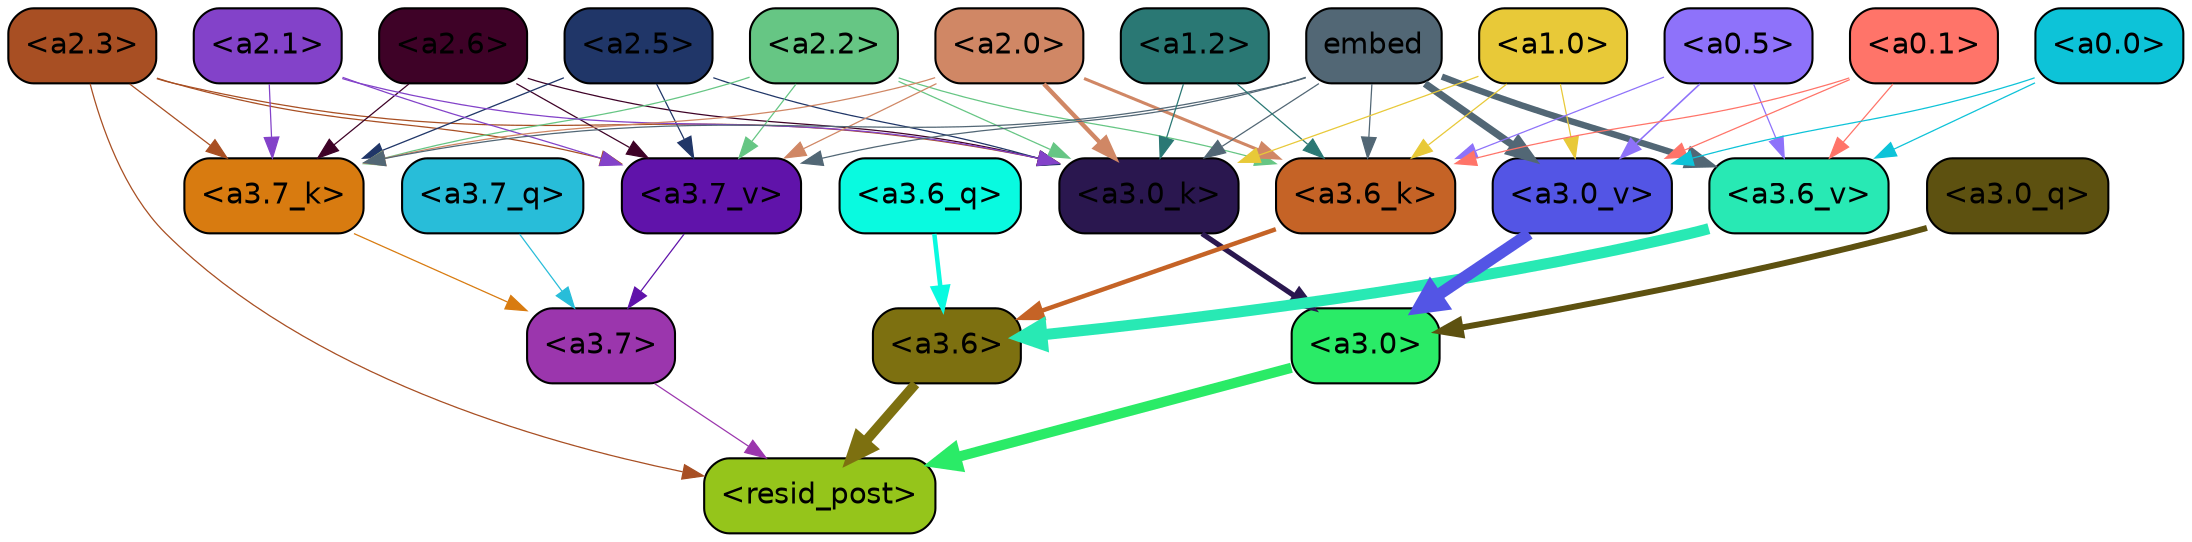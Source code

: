strict digraph "" {
	graph [bgcolor=transparent,
		layout=dot,
		overlap=false,
		splines=true
	];
	"<a3.7>"	[color=black,
		fillcolor="#9b36ad",
		fontname=Helvetica,
		shape=box,
		style="filled, rounded"];
	"<resid_post>"	[color=black,
		fillcolor="#95c51b",
		fontname=Helvetica,
		shape=box,
		style="filled, rounded"];
	"<a3.7>" -> "<resid_post>"	[color="#9b36ad",
		penwidth=0.6];
	"<a3.6>"	[color=black,
		fillcolor="#7d7010",
		fontname=Helvetica,
		shape=box,
		style="filled, rounded"];
	"<a3.6>" -> "<resid_post>"	[color="#7d7010",
		penwidth=4.7534414529800415];
	"<a3.0>"	[color=black,
		fillcolor="#2aeb67",
		fontname=Helvetica,
		shape=box,
		style="filled, rounded"];
	"<a3.0>" -> "<resid_post>"	[color="#2aeb67",
		penwidth=4.898576855659485];
	"<a2.3>"	[color=black,
		fillcolor="#a84f23",
		fontname=Helvetica,
		shape=box,
		style="filled, rounded"];
	"<a2.3>" -> "<resid_post>"	[color="#a84f23",
		penwidth=0.6];
	"<a3.7_k>"	[color=black,
		fillcolor="#d87b10",
		fontname=Helvetica,
		shape=box,
		style="filled, rounded"];
	"<a2.3>" -> "<a3.7_k>"	[color="#a84f23",
		penwidth=0.6];
	"<a3.0_k>"	[color=black,
		fillcolor="#2a174f",
		fontname=Helvetica,
		shape=box,
		style="filled, rounded"];
	"<a2.3>" -> "<a3.0_k>"	[color="#a84f23",
		penwidth=0.6];
	"<a3.7_v>"	[color=black,
		fillcolor="#6013aa",
		fontname=Helvetica,
		shape=box,
		style="filled, rounded"];
	"<a2.3>" -> "<a3.7_v>"	[color="#a84f23",
		penwidth=0.6];
	"<a3.7_q>"	[color=black,
		fillcolor="#28bdd9",
		fontname=Helvetica,
		shape=box,
		style="filled, rounded"];
	"<a3.7_q>" -> "<a3.7>"	[color="#28bdd9",
		penwidth=0.6];
	"<a3.6_q>"	[color=black,
		fillcolor="#09fae0",
		fontname=Helvetica,
		shape=box,
		style="filled, rounded"];
	"<a3.6_q>" -> "<a3.6>"	[color="#09fae0",
		penwidth=2.160832464694977];
	"<a3.0_q>"	[color=black,
		fillcolor="#5d5110",
		fontname=Helvetica,
		shape=box,
		style="filled, rounded"];
	"<a3.0_q>" -> "<a3.0>"	[color="#5d5110",
		penwidth=2.870753765106201];
	"<a3.7_k>" -> "<a3.7>"	[color="#d87b10",
		penwidth=0.6];
	"<a3.6_k>"	[color=black,
		fillcolor="#c56326",
		fontname=Helvetica,
		shape=box,
		style="filled, rounded"];
	"<a3.6_k>" -> "<a3.6>"	[color="#c56326",
		penwidth=2.13908451795578];
	"<a3.0_k>" -> "<a3.0>"	[color="#2a174f",
		penwidth=2.520303964614868];
	"<a3.7_v>" -> "<a3.7>"	[color="#6013aa",
		penwidth=0.6];
	"<a3.6_v>"	[color=black,
		fillcolor="#28e9b4",
		fontname=Helvetica,
		shape=box,
		style="filled, rounded"];
	"<a3.6_v>" -> "<a3.6>"	[color="#28e9b4",
		penwidth=5.297133803367615];
	"<a3.0_v>"	[color=black,
		fillcolor="#5355e5",
		fontname=Helvetica,
		shape=box,
		style="filled, rounded"];
	"<a3.0_v>" -> "<a3.0>"	[color="#5355e5",
		penwidth=5.680712580680847];
	"<a2.6>"	[color=black,
		fillcolor="#3e0227",
		fontname=Helvetica,
		shape=box,
		style="filled, rounded"];
	"<a2.6>" -> "<a3.7_k>"	[color="#3e0227",
		penwidth=0.6];
	"<a2.6>" -> "<a3.0_k>"	[color="#3e0227",
		penwidth=0.6];
	"<a2.6>" -> "<a3.7_v>"	[color="#3e0227",
		penwidth=0.6];
	"<a2.5>"	[color=black,
		fillcolor="#203668",
		fontname=Helvetica,
		shape=box,
		style="filled, rounded"];
	"<a2.5>" -> "<a3.7_k>"	[color="#203668",
		penwidth=0.6];
	"<a2.5>" -> "<a3.0_k>"	[color="#203668",
		penwidth=0.6];
	"<a2.5>" -> "<a3.7_v>"	[color="#203668",
		penwidth=0.6];
	"<a2.2>"	[color=black,
		fillcolor="#66c684",
		fontname=Helvetica,
		shape=box,
		style="filled, rounded"];
	"<a2.2>" -> "<a3.7_k>"	[color="#66c684",
		penwidth=0.6];
	"<a2.2>" -> "<a3.6_k>"	[color="#66c684",
		penwidth=0.6];
	"<a2.2>" -> "<a3.0_k>"	[color="#66c684",
		penwidth=0.6];
	"<a2.2>" -> "<a3.7_v>"	[color="#66c684",
		penwidth=0.6];
	"<a2.1>"	[color=black,
		fillcolor="#8342c9",
		fontname=Helvetica,
		shape=box,
		style="filled, rounded"];
	"<a2.1>" -> "<a3.7_k>"	[color="#8342c9",
		penwidth=0.6];
	"<a2.1>" -> "<a3.0_k>"	[color="#8342c9",
		penwidth=0.6];
	"<a2.1>" -> "<a3.7_v>"	[color="#8342c9",
		penwidth=0.6];
	"<a2.0>"	[color=black,
		fillcolor="#d08765",
		fontname=Helvetica,
		shape=box,
		style="filled, rounded"];
	"<a2.0>" -> "<a3.7_k>"	[color="#d08765",
		penwidth=0.6];
	"<a2.0>" -> "<a3.6_k>"	[color="#d08765",
		penwidth=1.4807794839143753];
	"<a2.0>" -> "<a3.0_k>"	[color="#d08765",
		penwidth=2.095262974500656];
	"<a2.0>" -> "<a3.7_v>"	[color="#d08765",
		penwidth=0.6];
	embed	[color=black,
		fillcolor="#526775",
		fontname=Helvetica,
		shape=box,
		style="filled, rounded"];
	embed -> "<a3.7_k>"	[color="#526775",
		penwidth=0.6];
	embed -> "<a3.6_k>"	[color="#526775",
		penwidth=0.6];
	embed -> "<a3.0_k>"	[color="#526775",
		penwidth=0.6];
	embed -> "<a3.7_v>"	[color="#526775",
		penwidth=0.6];
	embed -> "<a3.6_v>"	[color="#526775",
		penwidth=3.067279100418091];
	embed -> "<a3.0_v>"	[color="#526775",
		penwidth=3.5202720761299133];
	"<a1.2>"	[color=black,
		fillcolor="#2a7874",
		fontname=Helvetica,
		shape=box,
		style="filled, rounded"];
	"<a1.2>" -> "<a3.6_k>"	[color="#2a7874",
		penwidth=0.6];
	"<a1.2>" -> "<a3.0_k>"	[color="#2a7874",
		penwidth=0.6];
	"<a1.0>"	[color=black,
		fillcolor="#e8c938",
		fontname=Helvetica,
		shape=box,
		style="filled, rounded"];
	"<a1.0>" -> "<a3.6_k>"	[color="#e8c938",
		penwidth=0.6];
	"<a1.0>" -> "<a3.0_k>"	[color="#e8c938",
		penwidth=0.6];
	"<a1.0>" -> "<a3.0_v>"	[color="#e8c938",
		penwidth=0.6];
	"<a0.5>"	[color=black,
		fillcolor="#8e72fa",
		fontname=Helvetica,
		shape=box,
		style="filled, rounded"];
	"<a0.5>" -> "<a3.6_k>"	[color="#8e72fa",
		penwidth=0.6];
	"<a0.5>" -> "<a3.6_v>"	[color="#8e72fa",
		penwidth=0.6];
	"<a0.5>" -> "<a3.0_v>"	[color="#8e72fa",
		penwidth=0.764040544629097];
	"<a0.1>"	[color=black,
		fillcolor="#ff7469",
		fontname=Helvetica,
		shape=box,
		style="filled, rounded"];
	"<a0.1>" -> "<a3.6_k>"	[color="#ff7469",
		penwidth=0.6];
	"<a0.1>" -> "<a3.6_v>"	[color="#ff7469",
		penwidth=0.6];
	"<a0.1>" -> "<a3.0_v>"	[color="#ff7469",
		penwidth=0.6];
	"<a0.0>"	[color=black,
		fillcolor="#0dc3d8",
		fontname=Helvetica,
		shape=box,
		style="filled, rounded"];
	"<a0.0>" -> "<a3.6_v>"	[color="#0dc3d8",
		penwidth=0.6];
	"<a0.0>" -> "<a3.0_v>"	[color="#0dc3d8",
		penwidth=0.6];
}
